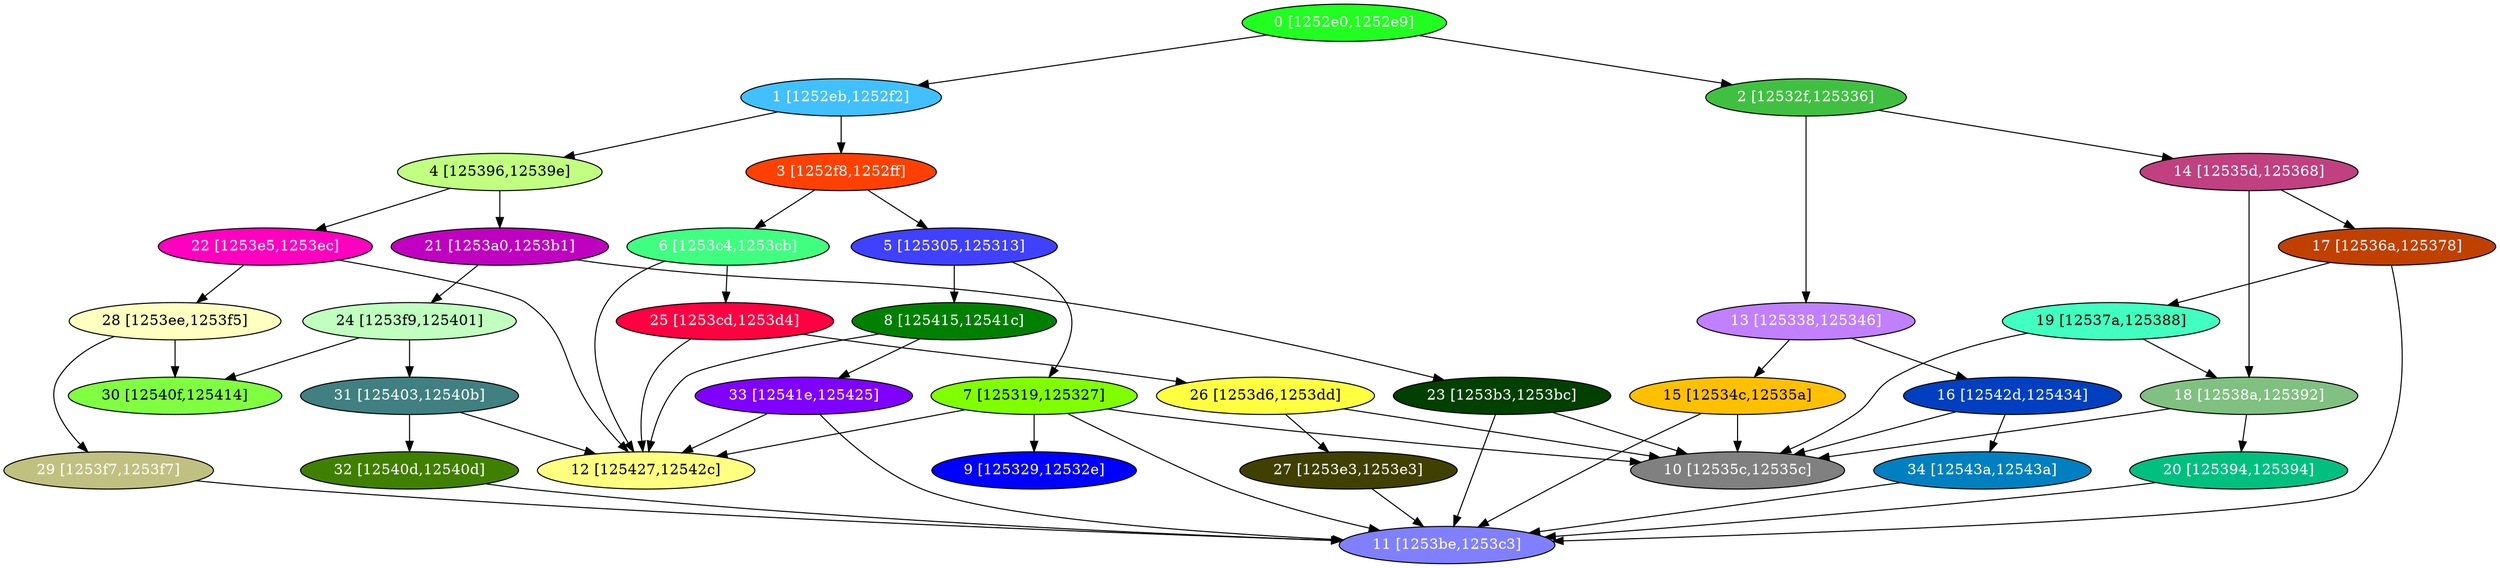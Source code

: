 diGraph libnss3{
	libnss3_0  [style=filled fillcolor="#20FF20" fontcolor="#ffffff" shape=oval label="0 [1252e0,1252e9]"]
	libnss3_1  [style=filled fillcolor="#40C0FF" fontcolor="#ffffff" shape=oval label="1 [1252eb,1252f2]"]
	libnss3_2  [style=filled fillcolor="#40C040" fontcolor="#ffffff" shape=oval label="2 [12532f,125336]"]
	libnss3_3  [style=filled fillcolor="#FF4000" fontcolor="#ffffff" shape=oval label="3 [1252f8,1252ff]"]
	libnss3_4  [style=filled fillcolor="#C0FF80" fontcolor="#000000" shape=oval label="4 [125396,12539e]"]
	libnss3_5  [style=filled fillcolor="#4040FF" fontcolor="#ffffff" shape=oval label="5 [125305,125313]"]
	libnss3_6  [style=filled fillcolor="#40FF80" fontcolor="#ffffff" shape=oval label="6 [1253c4,1253cb]"]
	libnss3_7  [style=filled fillcolor="#80FF00" fontcolor="#000000" shape=oval label="7 [125319,125327]"]
	libnss3_8  [style=filled fillcolor="#008000" fontcolor="#ffffff" shape=oval label="8 [125415,12541c]"]
	libnss3_9  [style=filled fillcolor="#0000FF" fontcolor="#ffffff" shape=oval label="9 [125329,12532e]"]
	libnss3_a  [style=filled fillcolor="#808080" fontcolor="#ffffff" shape=oval label="10 [12535c,12535c]"]
	libnss3_b  [style=filled fillcolor="#8080FF" fontcolor="#ffffff" shape=oval label="11 [1253be,1253c3]"]
	libnss3_c  [style=filled fillcolor="#FFFF80" fontcolor="#000000" shape=oval label="12 [125427,12542c]"]
	libnss3_d  [style=filled fillcolor="#C080FF" fontcolor="#ffffff" shape=oval label="13 [125338,125346]"]
	libnss3_e  [style=filled fillcolor="#C04080" fontcolor="#ffffff" shape=oval label="14 [12535d,125368]"]
	libnss3_f  [style=filled fillcolor="#FFC000" fontcolor="#000000" shape=oval label="15 [12534c,12535a]"]
	libnss3_10  [style=filled fillcolor="#0040C0" fontcolor="#ffffff" shape=oval label="16 [12542d,125434]"]
	libnss3_11  [style=filled fillcolor="#C04000" fontcolor="#ffffff" shape=oval label="17 [12536a,125378]"]
	libnss3_12  [style=filled fillcolor="#80C080" fontcolor="#ffffff" shape=oval label="18 [12538a,125392]"]
	libnss3_13  [style=filled fillcolor="#40FFC0" fontcolor="#000000" shape=oval label="19 [12537a,125388]"]
	libnss3_14  [style=filled fillcolor="#00C080" fontcolor="#ffffff" shape=oval label="20 [125394,125394]"]
	libnss3_15  [style=filled fillcolor="#C000C0" fontcolor="#ffffff" shape=oval label="21 [1253a0,1253b1]"]
	libnss3_16  [style=filled fillcolor="#FF00C0" fontcolor="#ffffff" shape=oval label="22 [1253e5,1253ec]"]
	libnss3_17  [style=filled fillcolor="#004000" fontcolor="#ffffff" shape=oval label="23 [1253b3,1253bc]"]
	libnss3_18  [style=filled fillcolor="#C0FFC0" fontcolor="#000000" shape=oval label="24 [1253f9,125401]"]
	libnss3_19  [style=filled fillcolor="#FF0040" fontcolor="#ffffff" shape=oval label="25 [1253cd,1253d4]"]
	libnss3_1a  [style=filled fillcolor="#FFFF40" fontcolor="#000000" shape=oval label="26 [1253d6,1253dd]"]
	libnss3_1b  [style=filled fillcolor="#404000" fontcolor="#ffffff" shape=oval label="27 [1253e3,1253e3]"]
	libnss3_1c  [style=filled fillcolor="#FFFFC0" fontcolor="#000000" shape=oval label="28 [1253ee,1253f5]"]
	libnss3_1d  [style=filled fillcolor="#C0C080" fontcolor="#ffffff" shape=oval label="29 [1253f7,1253f7]"]
	libnss3_1e  [style=filled fillcolor="#80FF40" fontcolor="#000000" shape=oval label="30 [12540f,125414]"]
	libnss3_1f  [style=filled fillcolor="#408080" fontcolor="#ffffff" shape=oval label="31 [125403,12540b]"]
	libnss3_20  [style=filled fillcolor="#408000" fontcolor="#ffffff" shape=oval label="32 [12540d,12540d]"]
	libnss3_21  [style=filled fillcolor="#8000FF" fontcolor="#ffffff" shape=oval label="33 [12541e,125425]"]
	libnss3_22  [style=filled fillcolor="#0080C0" fontcolor="#ffffff" shape=oval label="34 [12543a,12543a]"]

	libnss3_0 -> libnss3_1
	libnss3_0 -> libnss3_2
	libnss3_1 -> libnss3_3
	libnss3_1 -> libnss3_4
	libnss3_2 -> libnss3_d
	libnss3_2 -> libnss3_e
	libnss3_3 -> libnss3_5
	libnss3_3 -> libnss3_6
	libnss3_4 -> libnss3_15
	libnss3_4 -> libnss3_16
	libnss3_5 -> libnss3_7
	libnss3_5 -> libnss3_8
	libnss3_6 -> libnss3_c
	libnss3_6 -> libnss3_19
	libnss3_7 -> libnss3_9
	libnss3_7 -> libnss3_a
	libnss3_7 -> libnss3_b
	libnss3_7 -> libnss3_c
	libnss3_8 -> libnss3_c
	libnss3_8 -> libnss3_21
	libnss3_d -> libnss3_f
	libnss3_d -> libnss3_10
	libnss3_e -> libnss3_11
	libnss3_e -> libnss3_12
	libnss3_f -> libnss3_a
	libnss3_f -> libnss3_b
	libnss3_10 -> libnss3_a
	libnss3_10 -> libnss3_22
	libnss3_11 -> libnss3_b
	libnss3_11 -> libnss3_13
	libnss3_12 -> libnss3_a
	libnss3_12 -> libnss3_14
	libnss3_13 -> libnss3_a
	libnss3_13 -> libnss3_12
	libnss3_14 -> libnss3_b
	libnss3_15 -> libnss3_17
	libnss3_15 -> libnss3_18
	libnss3_16 -> libnss3_c
	libnss3_16 -> libnss3_1c
	libnss3_17 -> libnss3_a
	libnss3_17 -> libnss3_b
	libnss3_18 -> libnss3_1e
	libnss3_18 -> libnss3_1f
	libnss3_19 -> libnss3_c
	libnss3_19 -> libnss3_1a
	libnss3_1a -> libnss3_a
	libnss3_1a -> libnss3_1b
	libnss3_1b -> libnss3_b
	libnss3_1c -> libnss3_1d
	libnss3_1c -> libnss3_1e
	libnss3_1d -> libnss3_b
	libnss3_1f -> libnss3_c
	libnss3_1f -> libnss3_20
	libnss3_20 -> libnss3_b
	libnss3_21 -> libnss3_b
	libnss3_21 -> libnss3_c
	libnss3_22 -> libnss3_b
}